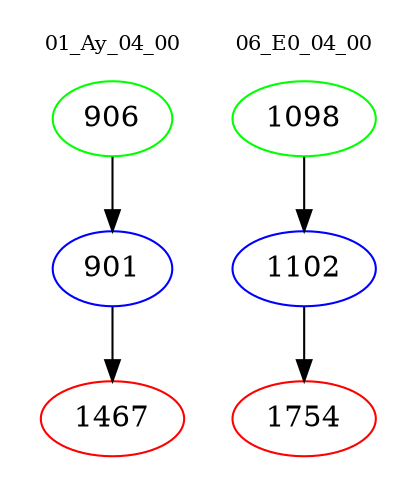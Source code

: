 digraph{
subgraph cluster_0 {
color = white
label = "01_Ay_04_00";
fontsize=10;
T0_906 [label="906", color="green"]
T0_906 -> T0_901 [color="black"]
T0_901 [label="901", color="blue"]
T0_901 -> T0_1467 [color="black"]
T0_1467 [label="1467", color="red"]
}
subgraph cluster_1 {
color = white
label = "06_E0_04_00";
fontsize=10;
T1_1098 [label="1098", color="green"]
T1_1098 -> T1_1102 [color="black"]
T1_1102 [label="1102", color="blue"]
T1_1102 -> T1_1754 [color="black"]
T1_1754 [label="1754", color="red"]
}
}
